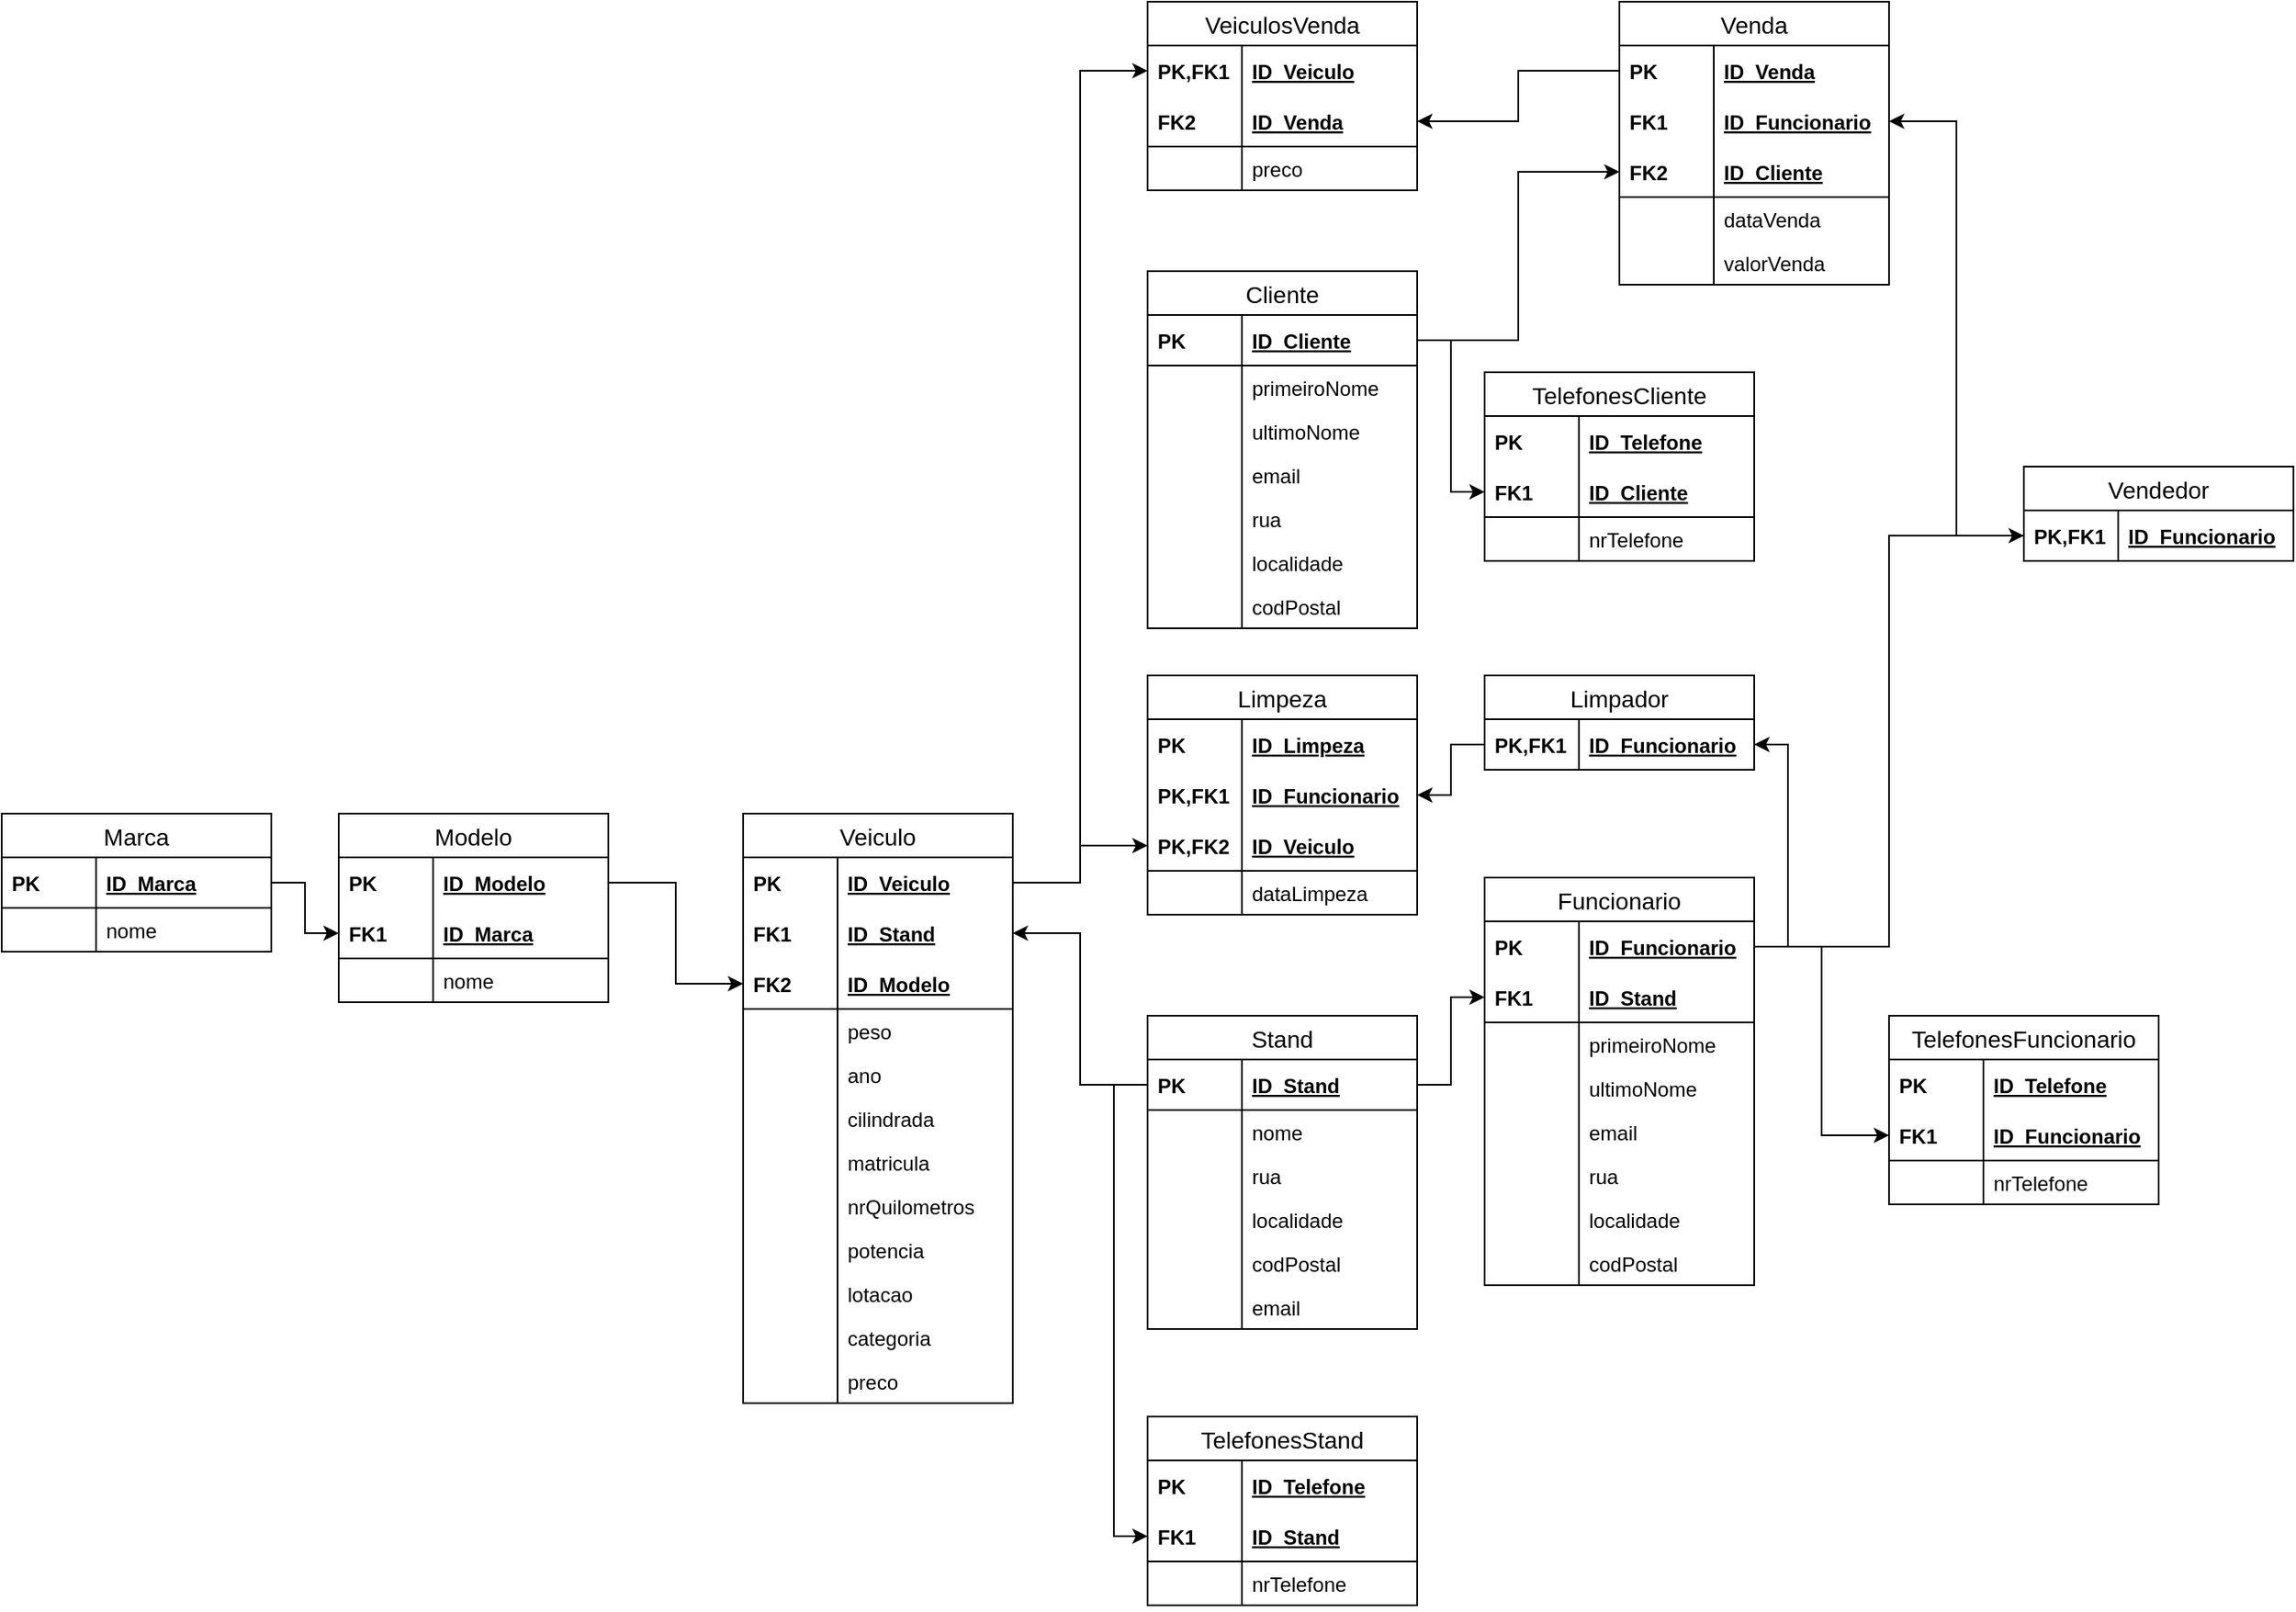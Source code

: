 <mxfile version="13.1.2" type="device"><diagram id="gVP3eq1ONRy9d_f7nn6E" name="Page-1"><mxGraphModel dx="1631" dy="1819" grid="1" gridSize="10" guides="1" tooltips="1" connect="1" arrows="1" fold="1" page="0" pageScale="1" pageWidth="827" pageHeight="1169" math="0" shadow="0"><root><mxCell id="0"/><mxCell id="1" parent="0"/><mxCell id="OhgxdKnj_ZwqEs7MABzW-40" style="edgeStyle=orthogonalEdgeStyle;rounded=0;orthogonalLoop=1;jettySize=auto;html=1;entryX=0;entryY=0.5;entryDx=0;entryDy=0;" edge="1" parent="1" source="OhgxdKnj_ZwqEs7MABzW-4" target="OhgxdKnj_ZwqEs7MABzW-35"><mxGeometry relative="1" as="geometry"/></mxCell><mxCell id="OhgxdKnj_ZwqEs7MABzW-55" style="edgeStyle=orthogonalEdgeStyle;rounded=0;orthogonalLoop=1;jettySize=auto;html=1;" edge="1" parent="1" source="OhgxdKnj_ZwqEs7MABzW-44" target="OhgxdKnj_ZwqEs7MABzW-51"><mxGeometry relative="1" as="geometry"/></mxCell><mxCell id="OhgxdKnj_ZwqEs7MABzW-115" style="edgeStyle=orthogonalEdgeStyle;rounded=0;orthogonalLoop=1;jettySize=auto;html=1;" edge="1" parent="1" source="OhgxdKnj_ZwqEs7MABzW-59" target="OhgxdKnj_ZwqEs7MABzW-112"><mxGeometry relative="1" as="geometry"/></mxCell><mxCell id="OhgxdKnj_ZwqEs7MABzW-116" style="edgeStyle=orthogonalEdgeStyle;rounded=0;orthogonalLoop=1;jettySize=auto;html=1;" edge="1" parent="1" source="OhgxdKnj_ZwqEs7MABzW-49" target="OhgxdKnj_ZwqEs7MABzW-84"><mxGeometry relative="1" as="geometry"/></mxCell><mxCell id="OhgxdKnj_ZwqEs7MABzW-139" style="edgeStyle=orthogonalEdgeStyle;rounded=0;orthogonalLoop=1;jettySize=auto;html=1;" edge="1" parent="1" source="OhgxdKnj_ZwqEs7MABzW-59" target="OhgxdKnj_ZwqEs7MABzW-120"><mxGeometry relative="1" as="geometry"/></mxCell><mxCell id="OhgxdKnj_ZwqEs7MABzW-149" style="edgeStyle=orthogonalEdgeStyle;rounded=0;orthogonalLoop=1;jettySize=auto;html=1;" edge="1" parent="1" source="OhgxdKnj_ZwqEs7MABzW-118" target="OhgxdKnj_ZwqEs7MABzW-143"><mxGeometry relative="1" as="geometry"/></mxCell><mxCell id="OhgxdKnj_ZwqEs7MABzW-157" style="edgeStyle=orthogonalEdgeStyle;rounded=0;orthogonalLoop=1;jettySize=auto;html=1;" edge="1" parent="1" source="OhgxdKnj_ZwqEs7MABzW-118" target="OhgxdKnj_ZwqEs7MABzW-151"><mxGeometry relative="1" as="geometry"/></mxCell><mxCell id="OhgxdKnj_ZwqEs7MABzW-168" style="rounded=0;orthogonalLoop=1;jettySize=auto;html=1;elbow=vertical;edgeStyle=orthogonalEdgeStyle;" edge="1" parent="1" source="OhgxdKnj_ZwqEs7MABzW-4" target="OhgxdKnj_ZwqEs7MABzW-161"><mxGeometry relative="1" as="geometry"/></mxCell><mxCell id="OhgxdKnj_ZwqEs7MABzW-81" value="Veiculo" style="swimlane;fontStyle=0;childLayout=stackLayout;horizontal=1;startSize=26;horizontalStack=0;resizeParent=1;resizeParentMax=0;resizeLast=0;collapsible=1;marginBottom=0;align=center;fontSize=14;" vertex="1" parent="1"><mxGeometry x="960" y="-198" width="160" height="350" as="geometry"/></mxCell><mxCell id="OhgxdKnj_ZwqEs7MABzW-82" value="ID_Veiculo" style="shape=partialRectangle;top=0;left=0;right=0;bottom=0;align=left;verticalAlign=middle;fillColor=none;spacingLeft=60;spacingRight=4;overflow=hidden;rotatable=0;points=[[0,0.5],[1,0.5]];portConstraint=eastwest;dropTarget=0;fontStyle=5;fontSize=12;" vertex="1" parent="OhgxdKnj_ZwqEs7MABzW-81"><mxGeometry y="26" width="160" height="30" as="geometry"/></mxCell><mxCell id="OhgxdKnj_ZwqEs7MABzW-83" value="PK" style="shape=partialRectangle;fontStyle=1;top=0;left=0;bottom=0;fillColor=none;align=left;verticalAlign=middle;spacingLeft=4;spacingRight=4;overflow=hidden;rotatable=0;points=[];portConstraint=eastwest;part=1;fontSize=12;" vertex="1" connectable="0" parent="OhgxdKnj_ZwqEs7MABzW-82"><mxGeometry width="56" height="30" as="geometry"/></mxCell><mxCell id="OhgxdKnj_ZwqEs7MABzW-112" value="ID_Stand" style="shape=partialRectangle;top=0;left=0;right=0;bottom=0;align=left;verticalAlign=middle;fillColor=none;spacingLeft=60;spacingRight=4;overflow=hidden;rotatable=0;points=[[0,0.5],[1,0.5]];portConstraint=eastwest;dropTarget=0;fontStyle=5;fontSize=12;" vertex="1" parent="OhgxdKnj_ZwqEs7MABzW-81"><mxGeometry y="56" width="160" height="30" as="geometry"/></mxCell><mxCell id="OhgxdKnj_ZwqEs7MABzW-113" value="FK1" style="shape=partialRectangle;fontStyle=1;top=0;left=0;bottom=0;fillColor=none;align=left;verticalAlign=middle;spacingLeft=4;spacingRight=4;overflow=hidden;rotatable=0;points=[];portConstraint=eastwest;part=1;fontSize=12;" vertex="1" connectable="0" parent="OhgxdKnj_ZwqEs7MABzW-112"><mxGeometry width="56" height="30" as="geometry"/></mxCell><mxCell id="OhgxdKnj_ZwqEs7MABzW-84" value="ID_Modelo" style="shape=partialRectangle;top=0;left=0;right=0;bottom=1;align=left;verticalAlign=middle;fillColor=none;spacingLeft=60;spacingRight=4;overflow=hidden;rotatable=0;points=[[0,0.5],[1,0.5]];portConstraint=eastwest;dropTarget=0;fontStyle=5;fontSize=12;" vertex="1" parent="OhgxdKnj_ZwqEs7MABzW-81"><mxGeometry y="86" width="160" height="30" as="geometry"/></mxCell><mxCell id="OhgxdKnj_ZwqEs7MABzW-85" value="FK2" style="shape=partialRectangle;fontStyle=1;top=0;left=0;bottom=0;fillColor=none;align=left;verticalAlign=middle;spacingLeft=4;spacingRight=4;overflow=hidden;rotatable=0;points=[];portConstraint=eastwest;part=1;fontSize=12;" vertex="1" connectable="0" parent="OhgxdKnj_ZwqEs7MABzW-84"><mxGeometry width="56" height="30" as="geometry"/></mxCell><mxCell id="OhgxdKnj_ZwqEs7MABzW-86" value="peso" style="shape=partialRectangle;top=0;left=0;right=0;bottom=0;align=left;verticalAlign=top;fillColor=none;spacingLeft=60;spacingRight=4;overflow=hidden;rotatable=0;points=[[0,0.5],[1,0.5]];portConstraint=eastwest;dropTarget=0;fontSize=12;" vertex="1" parent="OhgxdKnj_ZwqEs7MABzW-81"><mxGeometry y="116" width="160" height="26" as="geometry"/></mxCell><mxCell id="OhgxdKnj_ZwqEs7MABzW-87" value="" style="shape=partialRectangle;top=0;left=0;bottom=0;fillColor=none;align=left;verticalAlign=top;spacingLeft=4;spacingRight=4;overflow=hidden;rotatable=0;points=[];portConstraint=eastwest;part=1;fontSize=12;" vertex="1" connectable="0" parent="OhgxdKnj_ZwqEs7MABzW-86"><mxGeometry width="56" height="26" as="geometry"/></mxCell><mxCell id="OhgxdKnj_ZwqEs7MABzW-90" value="ano" style="shape=partialRectangle;top=0;left=0;right=0;bottom=0;align=left;verticalAlign=top;fillColor=none;spacingLeft=60;spacingRight=4;overflow=hidden;rotatable=0;points=[[0,0.5],[1,0.5]];portConstraint=eastwest;dropTarget=0;fontSize=12;" vertex="1" parent="OhgxdKnj_ZwqEs7MABzW-81"><mxGeometry y="142" width="160" height="26" as="geometry"/></mxCell><mxCell id="OhgxdKnj_ZwqEs7MABzW-91" value="" style="shape=partialRectangle;fontStyle=1;top=0;left=0;bottom=0;fillColor=none;align=left;verticalAlign=top;spacingLeft=4;spacingRight=4;overflow=hidden;rotatable=0;points=[];portConstraint=eastwest;part=1;fontSize=12;" vertex="1" connectable="0" parent="OhgxdKnj_ZwqEs7MABzW-90"><mxGeometry width="56" height="26" as="geometry"/></mxCell><mxCell id="OhgxdKnj_ZwqEs7MABzW-100" value="cilindrada" style="shape=partialRectangle;top=0;left=0;right=0;bottom=0;align=left;verticalAlign=top;fillColor=none;spacingLeft=60;spacingRight=4;overflow=hidden;rotatable=0;points=[[0,0.5],[1,0.5]];portConstraint=eastwest;dropTarget=0;fontSize=12;" vertex="1" parent="OhgxdKnj_ZwqEs7MABzW-81"><mxGeometry y="168" width="160" height="26" as="geometry"/></mxCell><mxCell id="OhgxdKnj_ZwqEs7MABzW-101" value="" style="shape=partialRectangle;top=0;left=0;bottom=0;fillColor=none;align=left;verticalAlign=top;spacingLeft=4;spacingRight=4;overflow=hidden;rotatable=0;points=[];portConstraint=eastwest;part=1;fontSize=12;" vertex="1" connectable="0" parent="OhgxdKnj_ZwqEs7MABzW-100"><mxGeometry width="56" height="26" as="geometry"/></mxCell><mxCell id="OhgxdKnj_ZwqEs7MABzW-104" value="matricula" style="shape=partialRectangle;top=0;left=0;right=0;bottom=0;align=left;verticalAlign=top;fillColor=none;spacingLeft=60;spacingRight=4;overflow=hidden;rotatable=0;points=[[0,0.5],[1,0.5]];portConstraint=eastwest;dropTarget=0;fontSize=12;" vertex="1" parent="OhgxdKnj_ZwqEs7MABzW-81"><mxGeometry y="194" width="160" height="26" as="geometry"/></mxCell><mxCell id="OhgxdKnj_ZwqEs7MABzW-105" value="" style="shape=partialRectangle;fontStyle=1;top=0;left=0;bottom=0;fillColor=none;align=left;verticalAlign=top;spacingLeft=4;spacingRight=4;overflow=hidden;rotatable=0;points=[];portConstraint=eastwest;part=1;fontSize=12;" vertex="1" connectable="0" parent="OhgxdKnj_ZwqEs7MABzW-104"><mxGeometry width="56" height="26" as="geometry"/></mxCell><mxCell id="OhgxdKnj_ZwqEs7MABzW-102" value="nrQuilometros" style="shape=partialRectangle;top=0;left=0;right=0;bottom=0;align=left;verticalAlign=top;fillColor=none;spacingLeft=60;spacingRight=4;overflow=hidden;rotatable=0;points=[[0,0.5],[1,0.5]];portConstraint=eastwest;dropTarget=0;fontSize=12;" vertex="1" parent="OhgxdKnj_ZwqEs7MABzW-81"><mxGeometry y="220" width="160" height="26" as="geometry"/></mxCell><mxCell id="OhgxdKnj_ZwqEs7MABzW-103" value="" style="shape=partialRectangle;fontStyle=1;top=0;left=0;bottom=0;fillColor=none;align=left;verticalAlign=top;spacingLeft=4;spacingRight=4;overflow=hidden;rotatable=0;points=[];portConstraint=eastwest;part=1;fontSize=12;" vertex="1" connectable="0" parent="OhgxdKnj_ZwqEs7MABzW-102"><mxGeometry width="56" height="26" as="geometry"/></mxCell><mxCell id="OhgxdKnj_ZwqEs7MABzW-94" value="potencia" style="shape=partialRectangle;top=0;left=0;right=0;bottom=0;align=left;verticalAlign=top;fillColor=none;spacingLeft=60;spacingRight=4;overflow=hidden;rotatable=0;points=[[0,0.5],[1,0.5]];portConstraint=eastwest;dropTarget=0;fontSize=12;" vertex="1" parent="OhgxdKnj_ZwqEs7MABzW-81"><mxGeometry y="246" width="160" height="26" as="geometry"/></mxCell><mxCell id="OhgxdKnj_ZwqEs7MABzW-95" value="" style="shape=partialRectangle;top=0;left=0;bottom=0;fillColor=none;align=left;verticalAlign=top;spacingLeft=4;spacingRight=4;overflow=hidden;rotatable=0;points=[];portConstraint=eastwest;part=1;fontSize=12;" vertex="1" connectable="0" parent="OhgxdKnj_ZwqEs7MABzW-94"><mxGeometry width="56" height="26" as="geometry"/></mxCell><mxCell id="OhgxdKnj_ZwqEs7MABzW-98" value="lotacao" style="shape=partialRectangle;top=0;left=0;right=0;bottom=0;align=left;verticalAlign=top;fillColor=none;spacingLeft=60;spacingRight=4;overflow=hidden;rotatable=0;points=[[0,0.5],[1,0.5]];portConstraint=eastwest;dropTarget=0;fontSize=12;" vertex="1" parent="OhgxdKnj_ZwqEs7MABzW-81"><mxGeometry y="272" width="160" height="26" as="geometry"/></mxCell><mxCell id="OhgxdKnj_ZwqEs7MABzW-99" value="" style="shape=partialRectangle;fontStyle=1;top=0;left=0;bottom=0;fillColor=none;align=left;verticalAlign=top;spacingLeft=4;spacingRight=4;overflow=hidden;rotatable=0;points=[];portConstraint=eastwest;part=1;fontSize=12;" vertex="1" connectable="0" parent="OhgxdKnj_ZwqEs7MABzW-98"><mxGeometry width="56" height="26" as="geometry"/></mxCell><mxCell id="OhgxdKnj_ZwqEs7MABzW-96" value="categoria" style="shape=partialRectangle;top=0;left=0;right=0;bottom=0;align=left;verticalAlign=top;fillColor=none;spacingLeft=60;spacingRight=4;overflow=hidden;rotatable=0;points=[[0,0.5],[1,0.5]];portConstraint=eastwest;dropTarget=0;fontSize=12;" vertex="1" parent="OhgxdKnj_ZwqEs7MABzW-81"><mxGeometry y="298" width="160" height="26" as="geometry"/></mxCell><mxCell id="OhgxdKnj_ZwqEs7MABzW-97" value="" style="shape=partialRectangle;fontStyle=1;top=0;left=0;bottom=0;fillColor=none;align=left;verticalAlign=top;spacingLeft=4;spacingRight=4;overflow=hidden;rotatable=0;points=[];portConstraint=eastwest;part=1;fontSize=12;" vertex="1" connectable="0" parent="OhgxdKnj_ZwqEs7MABzW-96"><mxGeometry width="56" height="26" as="geometry"/></mxCell><mxCell id="OhgxdKnj_ZwqEs7MABzW-92" value="preco" style="shape=partialRectangle;top=0;left=0;right=0;bottom=0;align=left;verticalAlign=top;fillColor=none;spacingLeft=60;spacingRight=4;overflow=hidden;rotatable=0;points=[[0,0.5],[1,0.5]];portConstraint=eastwest;dropTarget=0;fontSize=12;" vertex="1" parent="OhgxdKnj_ZwqEs7MABzW-81"><mxGeometry y="324" width="160" height="26" as="geometry"/></mxCell><mxCell id="OhgxdKnj_ZwqEs7MABzW-93" value="" style="shape=partialRectangle;fontStyle=1;top=0;left=0;bottom=0;fillColor=none;align=left;verticalAlign=top;spacingLeft=4;spacingRight=4;overflow=hidden;rotatable=0;points=[];portConstraint=eastwest;part=1;fontSize=12;" vertex="1" connectable="0" parent="OhgxdKnj_ZwqEs7MABzW-92"><mxGeometry width="56" height="26" as="geometry"/></mxCell><mxCell id="OhgxdKnj_ZwqEs7MABzW-181" style="edgeStyle=orthogonalEdgeStyle;rounded=0;orthogonalLoop=1;jettySize=auto;html=1;" edge="1" parent="1" source="OhgxdKnj_ZwqEs7MABzW-82" target="OhgxdKnj_ZwqEs7MABzW-172"><mxGeometry relative="1" as="geometry"/></mxCell><mxCell id="OhgxdKnj_ZwqEs7MABzW-182" style="edgeStyle=orthogonalEdgeStyle;rounded=0;orthogonalLoop=1;jettySize=auto;html=1;" edge="1" parent="1" source="OhgxdKnj_ZwqEs7MABzW-159" target="OhgxdKnj_ZwqEs7MABzW-174"><mxGeometry relative="1" as="geometry"/></mxCell><mxCell id="OhgxdKnj_ZwqEs7MABzW-204" style="edgeStyle=orthogonalEdgeStyle;rounded=0;orthogonalLoop=1;jettySize=auto;html=1;" edge="1" parent="1" source="OhgxdKnj_ZwqEs7MABzW-185" target="OhgxdKnj_ZwqEs7MABzW-199"><mxGeometry relative="1" as="geometry"/></mxCell><mxCell id="OhgxdKnj_ZwqEs7MABzW-48" value="Modelo" style="swimlane;fontStyle=0;childLayout=stackLayout;horizontal=1;startSize=26;horizontalStack=0;resizeParent=1;resizeParentMax=0;resizeLast=0;collapsible=1;marginBottom=0;align=center;fontSize=14;" vertex="1" parent="1"><mxGeometry x="720" y="-198" width="160" height="112" as="geometry"/></mxCell><mxCell id="OhgxdKnj_ZwqEs7MABzW-49" value="ID_Modelo" style="shape=partialRectangle;top=0;left=0;right=0;bottom=0;align=left;verticalAlign=middle;fillColor=none;spacingLeft=60;spacingRight=4;overflow=hidden;rotatable=0;points=[[0,0.5],[1,0.5]];portConstraint=eastwest;dropTarget=0;fontStyle=5;fontSize=12;" vertex="1" parent="OhgxdKnj_ZwqEs7MABzW-48"><mxGeometry y="26" width="160" height="30" as="geometry"/></mxCell><mxCell id="OhgxdKnj_ZwqEs7MABzW-50" value="PK" style="shape=partialRectangle;fontStyle=1;top=0;left=0;bottom=0;fillColor=none;align=left;verticalAlign=middle;spacingLeft=4;spacingRight=4;overflow=hidden;rotatable=0;points=[];portConstraint=eastwest;part=1;fontSize=12;" vertex="1" connectable="0" parent="OhgxdKnj_ZwqEs7MABzW-49"><mxGeometry width="56" height="30" as="geometry"/></mxCell><mxCell id="OhgxdKnj_ZwqEs7MABzW-51" value="ID_Marca" style="shape=partialRectangle;top=0;left=0;right=0;bottom=1;align=left;verticalAlign=middle;fillColor=none;spacingLeft=60;spacingRight=4;overflow=hidden;rotatable=0;points=[[0,0.5],[1,0.5]];portConstraint=eastwest;dropTarget=0;fontStyle=5;fontSize=12;" vertex="1" parent="OhgxdKnj_ZwqEs7MABzW-48"><mxGeometry y="56" width="160" height="30" as="geometry"/></mxCell><mxCell id="OhgxdKnj_ZwqEs7MABzW-52" value="FK1" style="shape=partialRectangle;fontStyle=1;top=0;left=0;bottom=0;fillColor=none;align=left;verticalAlign=middle;spacingLeft=4;spacingRight=4;overflow=hidden;rotatable=0;points=[];portConstraint=eastwest;part=1;fontSize=12;" vertex="1" connectable="0" parent="OhgxdKnj_ZwqEs7MABzW-51"><mxGeometry width="56" height="30" as="geometry"/></mxCell><mxCell id="OhgxdKnj_ZwqEs7MABzW-53" value="nome" style="shape=partialRectangle;top=0;left=0;right=0;bottom=0;align=left;verticalAlign=top;fillColor=none;spacingLeft=60;spacingRight=4;overflow=hidden;rotatable=0;points=[[0,0.5],[1,0.5]];portConstraint=eastwest;dropTarget=0;fontSize=12;" vertex="1" parent="OhgxdKnj_ZwqEs7MABzW-48"><mxGeometry y="86" width="160" height="26" as="geometry"/></mxCell><mxCell id="OhgxdKnj_ZwqEs7MABzW-54" value="" style="shape=partialRectangle;top=0;left=0;bottom=0;fillColor=none;align=left;verticalAlign=top;spacingLeft=4;spacingRight=4;overflow=hidden;rotatable=0;points=[];portConstraint=eastwest;part=1;fontSize=12;" vertex="1" connectable="0" parent="OhgxdKnj_ZwqEs7MABzW-53"><mxGeometry width="56" height="26" as="geometry"/></mxCell><mxCell id="OhgxdKnj_ZwqEs7MABzW-41" value="Marca" style="swimlane;fontStyle=0;childLayout=stackLayout;horizontal=1;startSize=26;horizontalStack=0;resizeParent=1;resizeParentMax=0;resizeLast=0;collapsible=1;marginBottom=0;align=center;fontSize=14;" vertex="1" parent="1"><mxGeometry x="520" y="-198" width="160" height="82" as="geometry"/></mxCell><mxCell id="OhgxdKnj_ZwqEs7MABzW-44" value="ID_Marca" style="shape=partialRectangle;top=0;left=0;right=0;bottom=1;align=left;verticalAlign=middle;fillColor=none;spacingLeft=60;spacingRight=4;overflow=hidden;rotatable=0;points=[[0,0.5],[1,0.5]];portConstraint=eastwest;dropTarget=0;fontStyle=5;fontSize=12;" vertex="1" parent="OhgxdKnj_ZwqEs7MABzW-41"><mxGeometry y="26" width="160" height="30" as="geometry"/></mxCell><mxCell id="OhgxdKnj_ZwqEs7MABzW-45" value="PK" style="shape=partialRectangle;fontStyle=1;top=0;left=0;bottom=0;fillColor=none;align=left;verticalAlign=middle;spacingLeft=4;spacingRight=4;overflow=hidden;rotatable=0;points=[];portConstraint=eastwest;part=1;fontSize=12;" vertex="1" connectable="0" parent="OhgxdKnj_ZwqEs7MABzW-44"><mxGeometry width="56" height="30" as="geometry"/></mxCell><mxCell id="OhgxdKnj_ZwqEs7MABzW-46" value="nome" style="shape=partialRectangle;top=0;left=0;right=0;bottom=0;align=left;verticalAlign=top;fillColor=none;spacingLeft=60;spacingRight=4;overflow=hidden;rotatable=0;points=[[0,0.5],[1,0.5]];portConstraint=eastwest;dropTarget=0;fontSize=12;" vertex="1" parent="OhgxdKnj_ZwqEs7MABzW-41"><mxGeometry y="56" width="160" height="26" as="geometry"/></mxCell><mxCell id="OhgxdKnj_ZwqEs7MABzW-47" value="" style="shape=partialRectangle;top=0;left=0;bottom=0;fillColor=none;align=left;verticalAlign=top;spacingLeft=4;spacingRight=4;overflow=hidden;rotatable=0;points=[];portConstraint=eastwest;part=1;fontSize=12;" vertex="1" connectable="0" parent="OhgxdKnj_ZwqEs7MABzW-46"><mxGeometry width="56" height="26" as="geometry"/></mxCell><mxCell id="OhgxdKnj_ZwqEs7MABzW-171" value="VeiculosVenda" style="swimlane;fontStyle=0;childLayout=stackLayout;horizontal=1;startSize=26;horizontalStack=0;resizeParent=1;resizeParentMax=0;resizeLast=0;collapsible=1;marginBottom=0;align=center;fontSize=14;" vertex="1" parent="1"><mxGeometry x="1200" y="-680" width="160" height="112" as="geometry"/></mxCell><mxCell id="OhgxdKnj_ZwqEs7MABzW-172" value="ID_Veiculo" style="shape=partialRectangle;top=0;left=0;right=0;bottom=0;align=left;verticalAlign=middle;fillColor=none;spacingLeft=60;spacingRight=4;overflow=hidden;rotatable=0;points=[[0,0.5],[1,0.5]];portConstraint=eastwest;dropTarget=0;fontStyle=5;fontSize=12;" vertex="1" parent="OhgxdKnj_ZwqEs7MABzW-171"><mxGeometry y="26" width="160" height="30" as="geometry"/></mxCell><mxCell id="OhgxdKnj_ZwqEs7MABzW-173" value="PK,FK1" style="shape=partialRectangle;fontStyle=1;top=0;left=0;bottom=0;fillColor=none;align=left;verticalAlign=middle;spacingLeft=4;spacingRight=4;overflow=hidden;rotatable=0;points=[];portConstraint=eastwest;part=1;fontSize=12;" vertex="1" connectable="0" parent="OhgxdKnj_ZwqEs7MABzW-172"><mxGeometry width="56" height="30" as="geometry"/></mxCell><mxCell id="OhgxdKnj_ZwqEs7MABzW-174" value="ID_Venda" style="shape=partialRectangle;top=0;left=0;right=0;bottom=1;align=left;verticalAlign=middle;fillColor=none;spacingLeft=60;spacingRight=4;overflow=hidden;rotatable=0;points=[[0,0.5],[1,0.5]];portConstraint=eastwest;dropTarget=0;fontStyle=5;fontSize=12;" vertex="1" parent="OhgxdKnj_ZwqEs7MABzW-171"><mxGeometry y="56" width="160" height="30" as="geometry"/></mxCell><mxCell id="OhgxdKnj_ZwqEs7MABzW-175" value="FK2" style="shape=partialRectangle;fontStyle=1;top=0;left=0;bottom=0;fillColor=none;align=left;verticalAlign=middle;spacingLeft=4;spacingRight=4;overflow=hidden;rotatable=0;points=[];portConstraint=eastwest;part=1;fontSize=12;" vertex="1" connectable="0" parent="OhgxdKnj_ZwqEs7MABzW-174"><mxGeometry width="56" height="30" as="geometry"/></mxCell><mxCell id="OhgxdKnj_ZwqEs7MABzW-176" value="preco" style="shape=partialRectangle;top=0;left=0;right=0;bottom=0;align=left;verticalAlign=top;fillColor=none;spacingLeft=60;spacingRight=4;overflow=hidden;rotatable=0;points=[[0,0.5],[1,0.5]];portConstraint=eastwest;dropTarget=0;fontSize=12;" vertex="1" parent="OhgxdKnj_ZwqEs7MABzW-171"><mxGeometry y="86" width="160" height="26" as="geometry"/></mxCell><mxCell id="OhgxdKnj_ZwqEs7MABzW-177" value="" style="shape=partialRectangle;top=0;left=0;bottom=0;fillColor=none;align=left;verticalAlign=top;spacingLeft=4;spacingRight=4;overflow=hidden;rotatable=0;points=[];portConstraint=eastwest;part=1;fontSize=12;" vertex="1" connectable="0" parent="OhgxdKnj_ZwqEs7MABzW-176"><mxGeometry width="56" height="26" as="geometry"/></mxCell><mxCell id="OhgxdKnj_ZwqEs7MABzW-1" value="Cliente" style="swimlane;fontStyle=0;childLayout=stackLayout;horizontal=1;startSize=26;horizontalStack=0;resizeParent=1;resizeParentMax=0;resizeLast=0;collapsible=1;marginBottom=0;align=center;fontSize=14;" vertex="1" parent="1"><mxGeometry x="1200" y="-520" width="160" height="212" as="geometry"/></mxCell><mxCell id="OhgxdKnj_ZwqEs7MABzW-4" value="ID_Cliente" style="shape=partialRectangle;top=0;left=0;right=0;bottom=1;align=left;verticalAlign=middle;fillColor=none;spacingLeft=60;spacingRight=4;overflow=hidden;rotatable=0;points=[[0,0.5],[1,0.5]];portConstraint=eastwest;dropTarget=0;fontStyle=5;fontSize=12;" vertex="1" parent="OhgxdKnj_ZwqEs7MABzW-1"><mxGeometry y="26" width="160" height="30" as="geometry"/></mxCell><mxCell id="OhgxdKnj_ZwqEs7MABzW-5" value="PK" style="shape=partialRectangle;fontStyle=1;top=0;left=0;bottom=0;fillColor=none;align=left;verticalAlign=middle;spacingLeft=4;spacingRight=4;overflow=hidden;rotatable=0;points=[];portConstraint=eastwest;part=1;fontSize=12;" vertex="1" connectable="0" parent="OhgxdKnj_ZwqEs7MABzW-4"><mxGeometry width="56" height="30" as="geometry"/></mxCell><mxCell id="OhgxdKnj_ZwqEs7MABzW-6" value="primeiroNome" style="shape=partialRectangle;top=0;left=0;right=0;bottom=0;align=left;verticalAlign=top;fillColor=none;spacingLeft=60;spacingRight=4;overflow=hidden;rotatable=0;points=[[0,0.5],[1,0.5]];portConstraint=eastwest;dropTarget=0;fontSize=12;" vertex="1" parent="OhgxdKnj_ZwqEs7MABzW-1"><mxGeometry y="56" width="160" height="26" as="geometry"/></mxCell><mxCell id="OhgxdKnj_ZwqEs7MABzW-7" value="" style="shape=partialRectangle;top=0;left=0;bottom=0;fillColor=none;align=left;verticalAlign=top;spacingLeft=4;spacingRight=4;overflow=hidden;rotatable=0;points=[];portConstraint=eastwest;part=1;fontSize=12;" vertex="1" connectable="0" parent="OhgxdKnj_ZwqEs7MABzW-6"><mxGeometry width="56" height="26" as="geometry"/></mxCell><mxCell id="OhgxdKnj_ZwqEs7MABzW-16" value="ultimoNome" style="shape=partialRectangle;top=0;left=0;right=0;bottom=0;align=left;verticalAlign=top;fillColor=none;spacingLeft=60;spacingRight=4;overflow=hidden;rotatable=0;points=[[0,0.5],[1,0.5]];portConstraint=eastwest;dropTarget=0;fontSize=12;" vertex="1" parent="OhgxdKnj_ZwqEs7MABzW-1"><mxGeometry y="82" width="160" height="26" as="geometry"/></mxCell><mxCell id="OhgxdKnj_ZwqEs7MABzW-17" value="" style="shape=partialRectangle;fontStyle=1;top=0;left=0;bottom=0;fillColor=none;align=left;verticalAlign=top;spacingLeft=4;spacingRight=4;overflow=hidden;rotatable=0;points=[];portConstraint=eastwest;part=1;fontSize=12;" vertex="1" connectable="0" parent="OhgxdKnj_ZwqEs7MABzW-16"><mxGeometry width="56" height="26" as="geometry"/></mxCell><mxCell id="OhgxdKnj_ZwqEs7MABzW-18" value="email" style="shape=partialRectangle;top=0;left=0;right=0;bottom=0;align=left;verticalAlign=top;fillColor=none;spacingLeft=60;spacingRight=4;overflow=hidden;rotatable=0;points=[[0,0.5],[1,0.5]];portConstraint=eastwest;dropTarget=0;fontSize=12;" vertex="1" parent="OhgxdKnj_ZwqEs7MABzW-1"><mxGeometry y="108" width="160" height="26" as="geometry"/></mxCell><mxCell id="OhgxdKnj_ZwqEs7MABzW-19" value="" style="shape=partialRectangle;fontStyle=1;top=0;left=0;bottom=0;fillColor=none;align=left;verticalAlign=top;spacingLeft=4;spacingRight=4;overflow=hidden;rotatable=0;points=[];portConstraint=eastwest;part=1;fontSize=12;" vertex="1" connectable="0" parent="OhgxdKnj_ZwqEs7MABzW-18"><mxGeometry width="56" height="26" as="geometry"/></mxCell><mxCell id="OhgxdKnj_ZwqEs7MABzW-26" value="rua" style="shape=partialRectangle;top=0;left=0;right=0;bottom=0;align=left;verticalAlign=top;fillColor=none;spacingLeft=60;spacingRight=4;overflow=hidden;rotatable=0;points=[[0,0.5],[1,0.5]];portConstraint=eastwest;dropTarget=0;fontSize=12;" vertex="1" parent="OhgxdKnj_ZwqEs7MABzW-1"><mxGeometry y="134" width="160" height="26" as="geometry"/></mxCell><mxCell id="OhgxdKnj_ZwqEs7MABzW-27" value="" style="shape=partialRectangle;fontStyle=1;top=0;left=0;bottom=0;fillColor=none;align=left;verticalAlign=top;spacingLeft=4;spacingRight=4;overflow=hidden;rotatable=0;points=[];portConstraint=eastwest;part=1;fontSize=12;" vertex="1" connectable="0" parent="OhgxdKnj_ZwqEs7MABzW-26"><mxGeometry width="56" height="26" as="geometry"/></mxCell><mxCell id="OhgxdKnj_ZwqEs7MABzW-28" value="localidade" style="shape=partialRectangle;top=0;left=0;right=0;bottom=0;align=left;verticalAlign=top;fillColor=none;spacingLeft=60;spacingRight=4;overflow=hidden;rotatable=0;points=[[0,0.5],[1,0.5]];portConstraint=eastwest;dropTarget=0;fontSize=12;" vertex="1" parent="OhgxdKnj_ZwqEs7MABzW-1"><mxGeometry y="160" width="160" height="26" as="geometry"/></mxCell><mxCell id="OhgxdKnj_ZwqEs7MABzW-29" value="" style="shape=partialRectangle;fontStyle=1;top=0;left=0;bottom=0;fillColor=none;align=left;verticalAlign=top;spacingLeft=4;spacingRight=4;overflow=hidden;rotatable=0;points=[];portConstraint=eastwest;part=1;fontSize=12;" vertex="1" connectable="0" parent="OhgxdKnj_ZwqEs7MABzW-28"><mxGeometry width="56" height="26" as="geometry"/></mxCell><mxCell id="OhgxdKnj_ZwqEs7MABzW-30" value="codPostal" style="shape=partialRectangle;top=0;left=0;right=0;bottom=0;align=left;verticalAlign=top;fillColor=none;spacingLeft=60;spacingRight=4;overflow=hidden;rotatable=0;points=[[0,0.5],[1,0.5]];portConstraint=eastwest;dropTarget=0;fontSize=12;" vertex="1" parent="OhgxdKnj_ZwqEs7MABzW-1"><mxGeometry y="186" width="160" height="26" as="geometry"/></mxCell><mxCell id="OhgxdKnj_ZwqEs7MABzW-31" value="" style="shape=partialRectangle;fontStyle=1;top=0;left=0;bottom=0;fillColor=none;align=left;verticalAlign=top;spacingLeft=4;spacingRight=4;overflow=hidden;rotatable=0;points=[];portConstraint=eastwest;part=1;fontSize=12;" vertex="1" connectable="0" parent="OhgxdKnj_ZwqEs7MABzW-30"><mxGeometry width="56" height="26" as="geometry"/></mxCell><mxCell id="OhgxdKnj_ZwqEs7MABzW-32" value="TelefonesCliente" style="swimlane;fontStyle=0;childLayout=stackLayout;horizontal=1;startSize=26;horizontalStack=0;resizeParent=1;resizeParentMax=0;resizeLast=0;collapsible=1;marginBottom=0;align=center;fontSize=14;" vertex="1" parent="1"><mxGeometry x="1400" y="-460" width="160" height="112" as="geometry"/></mxCell><mxCell id="OhgxdKnj_ZwqEs7MABzW-33" value="ID_Telefone" style="shape=partialRectangle;top=0;left=0;right=0;bottom=0;align=left;verticalAlign=middle;fillColor=none;spacingLeft=60;spacingRight=4;overflow=hidden;rotatable=0;points=[[0,0.5],[1,0.5]];portConstraint=eastwest;dropTarget=0;fontStyle=5;fontSize=12;" vertex="1" parent="OhgxdKnj_ZwqEs7MABzW-32"><mxGeometry y="26" width="160" height="30" as="geometry"/></mxCell><mxCell id="OhgxdKnj_ZwqEs7MABzW-34" value="PK" style="shape=partialRectangle;fontStyle=1;top=0;left=0;bottom=0;fillColor=none;align=left;verticalAlign=middle;spacingLeft=4;spacingRight=4;overflow=hidden;rotatable=0;points=[];portConstraint=eastwest;part=1;fontSize=12;" vertex="1" connectable="0" parent="OhgxdKnj_ZwqEs7MABzW-33"><mxGeometry width="56" height="30" as="geometry"/></mxCell><mxCell id="OhgxdKnj_ZwqEs7MABzW-35" value="ID_Cliente" style="shape=partialRectangle;top=0;left=0;right=0;bottom=1;align=left;verticalAlign=middle;fillColor=none;spacingLeft=60;spacingRight=4;overflow=hidden;rotatable=0;points=[[0,0.5],[1,0.5]];portConstraint=eastwest;dropTarget=0;fontStyle=5;fontSize=12;" vertex="1" parent="OhgxdKnj_ZwqEs7MABzW-32"><mxGeometry y="56" width="160" height="30" as="geometry"/></mxCell><mxCell id="OhgxdKnj_ZwqEs7MABzW-36" value="FK1" style="shape=partialRectangle;fontStyle=1;top=0;left=0;bottom=0;fillColor=none;align=left;verticalAlign=middle;spacingLeft=4;spacingRight=4;overflow=hidden;rotatable=0;points=[];portConstraint=eastwest;part=1;fontSize=12;" vertex="1" connectable="0" parent="OhgxdKnj_ZwqEs7MABzW-35"><mxGeometry width="56" height="30" as="geometry"/></mxCell><mxCell id="OhgxdKnj_ZwqEs7MABzW-37" value="nrTelefone" style="shape=partialRectangle;top=0;left=0;right=0;bottom=0;align=left;verticalAlign=top;fillColor=none;spacingLeft=60;spacingRight=4;overflow=hidden;rotatable=0;points=[[0,0.5],[1,0.5]];portConstraint=eastwest;dropTarget=0;fontSize=12;" vertex="1" parent="OhgxdKnj_ZwqEs7MABzW-32"><mxGeometry y="86" width="160" height="26" as="geometry"/></mxCell><mxCell id="OhgxdKnj_ZwqEs7MABzW-38" value="" style="shape=partialRectangle;top=0;left=0;bottom=0;fillColor=none;align=left;verticalAlign=top;spacingLeft=4;spacingRight=4;overflow=hidden;rotatable=0;points=[];portConstraint=eastwest;part=1;fontSize=12;" vertex="1" connectable="0" parent="OhgxdKnj_ZwqEs7MABzW-37"><mxGeometry width="56" height="26" as="geometry"/></mxCell><mxCell id="OhgxdKnj_ZwqEs7MABzW-216" style="edgeStyle=orthogonalEdgeStyle;rounded=0;orthogonalLoop=1;jettySize=auto;html=1;" edge="1" parent="1" source="OhgxdKnj_ZwqEs7MABzW-82" target="OhgxdKnj_ZwqEs7MABzW-195"><mxGeometry relative="1" as="geometry"/></mxCell><mxCell id="OhgxdKnj_ZwqEs7MABzW-56" value="Stand" style="swimlane;fontStyle=0;childLayout=stackLayout;horizontal=1;startSize=26;horizontalStack=0;resizeParent=1;resizeParentMax=0;resizeLast=0;collapsible=1;marginBottom=0;align=center;fontSize=14;" vertex="1" parent="1"><mxGeometry x="1200" y="-78" width="160" height="186" as="geometry"/></mxCell><mxCell id="OhgxdKnj_ZwqEs7MABzW-59" value="ID_Stand" style="shape=partialRectangle;top=0;left=0;right=0;bottom=1;align=left;verticalAlign=middle;fillColor=none;spacingLeft=60;spacingRight=4;overflow=hidden;rotatable=0;points=[[0,0.5],[1,0.5]];portConstraint=eastwest;dropTarget=0;fontStyle=5;fontSize=12;" vertex="1" parent="OhgxdKnj_ZwqEs7MABzW-56"><mxGeometry y="26" width="160" height="30" as="geometry"/></mxCell><mxCell id="OhgxdKnj_ZwqEs7MABzW-60" value="PK" style="shape=partialRectangle;fontStyle=1;top=0;left=0;bottom=0;fillColor=none;align=left;verticalAlign=middle;spacingLeft=4;spacingRight=4;overflow=hidden;rotatable=0;points=[];portConstraint=eastwest;part=1;fontSize=12;" vertex="1" connectable="0" parent="OhgxdKnj_ZwqEs7MABzW-59"><mxGeometry width="56" height="30" as="geometry"/></mxCell><mxCell id="OhgxdKnj_ZwqEs7MABzW-61" value="nome" style="shape=partialRectangle;top=0;left=0;right=0;bottom=0;align=left;verticalAlign=top;fillColor=none;spacingLeft=60;spacingRight=4;overflow=hidden;rotatable=0;points=[[0,0.5],[1,0.5]];portConstraint=eastwest;dropTarget=0;fontSize=12;" vertex="1" parent="OhgxdKnj_ZwqEs7MABzW-56"><mxGeometry y="56" width="160" height="26" as="geometry"/></mxCell><mxCell id="OhgxdKnj_ZwqEs7MABzW-62" value="" style="shape=partialRectangle;top=0;left=0;bottom=0;fillColor=none;align=left;verticalAlign=top;spacingLeft=4;spacingRight=4;overflow=hidden;rotatable=0;points=[];portConstraint=eastwest;part=1;fontSize=12;" vertex="1" connectable="0" parent="OhgxdKnj_ZwqEs7MABzW-61"><mxGeometry width="56" height="26" as="geometry"/></mxCell><mxCell id="OhgxdKnj_ZwqEs7MABzW-63" value="rua" style="shape=partialRectangle;top=0;left=0;right=0;bottom=0;align=left;verticalAlign=top;fillColor=none;spacingLeft=60;spacingRight=4;overflow=hidden;rotatable=0;points=[[0,0.5],[1,0.5]];portConstraint=eastwest;dropTarget=0;fontSize=12;" vertex="1" parent="OhgxdKnj_ZwqEs7MABzW-56"><mxGeometry y="82" width="160" height="26" as="geometry"/></mxCell><mxCell id="OhgxdKnj_ZwqEs7MABzW-64" value="" style="shape=partialRectangle;fontStyle=1;top=0;left=0;bottom=0;fillColor=none;align=left;verticalAlign=top;spacingLeft=4;spacingRight=4;overflow=hidden;rotatable=0;points=[];portConstraint=eastwest;part=1;fontSize=12;" vertex="1" connectable="0" parent="OhgxdKnj_ZwqEs7MABzW-63"><mxGeometry width="56" height="26" as="geometry"/></mxCell><mxCell id="OhgxdKnj_ZwqEs7MABzW-67" value="localidade" style="shape=partialRectangle;top=0;left=0;right=0;bottom=0;align=left;verticalAlign=top;fillColor=none;spacingLeft=60;spacingRight=4;overflow=hidden;rotatable=0;points=[[0,0.5],[1,0.5]];portConstraint=eastwest;dropTarget=0;fontSize=12;" vertex="1" parent="OhgxdKnj_ZwqEs7MABzW-56"><mxGeometry y="108" width="160" height="26" as="geometry"/></mxCell><mxCell id="OhgxdKnj_ZwqEs7MABzW-68" value="" style="shape=partialRectangle;fontStyle=1;top=0;left=0;bottom=0;fillColor=none;align=left;verticalAlign=top;spacingLeft=4;spacingRight=4;overflow=hidden;rotatable=0;points=[];portConstraint=eastwest;part=1;fontSize=12;" vertex="1" connectable="0" parent="OhgxdKnj_ZwqEs7MABzW-67"><mxGeometry width="56" height="26" as="geometry"/></mxCell><mxCell id="OhgxdKnj_ZwqEs7MABzW-65" value="codPostal" style="shape=partialRectangle;top=0;left=0;right=0;bottom=0;align=left;verticalAlign=top;fillColor=none;spacingLeft=60;spacingRight=4;overflow=hidden;rotatable=0;points=[[0,0.5],[1,0.5]];portConstraint=eastwest;dropTarget=0;fontSize=12;" vertex="1" parent="OhgxdKnj_ZwqEs7MABzW-56"><mxGeometry y="134" width="160" height="26" as="geometry"/></mxCell><mxCell id="OhgxdKnj_ZwqEs7MABzW-66" value="" style="shape=partialRectangle;fontStyle=1;top=0;left=0;bottom=0;fillColor=none;align=left;verticalAlign=top;spacingLeft=4;spacingRight=4;overflow=hidden;rotatable=0;points=[];portConstraint=eastwest;part=1;fontSize=12;" vertex="1" connectable="0" parent="OhgxdKnj_ZwqEs7MABzW-65"><mxGeometry width="56" height="26" as="geometry"/></mxCell><mxCell id="OhgxdKnj_ZwqEs7MABzW-71" value="email" style="shape=partialRectangle;top=0;left=0;right=0;bottom=0;align=left;verticalAlign=top;fillColor=none;spacingLeft=60;spacingRight=4;overflow=hidden;rotatable=0;points=[[0,0.5],[1,0.5]];portConstraint=eastwest;dropTarget=0;fontSize=12;" vertex="1" parent="OhgxdKnj_ZwqEs7MABzW-56"><mxGeometry y="160" width="160" height="26" as="geometry"/></mxCell><mxCell id="OhgxdKnj_ZwqEs7MABzW-72" value="" style="shape=partialRectangle;fontStyle=1;top=0;left=0;bottom=0;fillColor=none;align=left;verticalAlign=top;spacingLeft=4;spacingRight=4;overflow=hidden;rotatable=0;points=[];portConstraint=eastwest;part=1;fontSize=12;" vertex="1" connectable="0" parent="OhgxdKnj_ZwqEs7MABzW-71"><mxGeometry width="56" height="26" as="geometry"/></mxCell><mxCell id="OhgxdKnj_ZwqEs7MABzW-73" value="TelefonesStand" style="swimlane;fontStyle=0;childLayout=stackLayout;horizontal=1;startSize=26;horizontalStack=0;resizeParent=1;resizeParentMax=0;resizeLast=0;collapsible=1;marginBottom=0;align=center;fontSize=14;" vertex="1" parent="1"><mxGeometry x="1200" y="160" width="160" height="112" as="geometry"/></mxCell><mxCell id="OhgxdKnj_ZwqEs7MABzW-74" value="ID_Telefone" style="shape=partialRectangle;top=0;left=0;right=0;bottom=0;align=left;verticalAlign=middle;fillColor=none;spacingLeft=60;spacingRight=4;overflow=hidden;rotatable=0;points=[[0,0.5],[1,0.5]];portConstraint=eastwest;dropTarget=0;fontStyle=5;fontSize=12;" vertex="1" parent="OhgxdKnj_ZwqEs7MABzW-73"><mxGeometry y="26" width="160" height="30" as="geometry"/></mxCell><mxCell id="OhgxdKnj_ZwqEs7MABzW-75" value="PK" style="shape=partialRectangle;fontStyle=1;top=0;left=0;bottom=0;fillColor=none;align=left;verticalAlign=middle;spacingLeft=4;spacingRight=4;overflow=hidden;rotatable=0;points=[];portConstraint=eastwest;part=1;fontSize=12;" vertex="1" connectable="0" parent="OhgxdKnj_ZwqEs7MABzW-74"><mxGeometry width="56" height="30" as="geometry"/></mxCell><mxCell id="OhgxdKnj_ZwqEs7MABzW-76" value="ID_Stand" style="shape=partialRectangle;top=0;left=0;right=0;bottom=1;align=left;verticalAlign=middle;fillColor=none;spacingLeft=60;spacingRight=4;overflow=hidden;rotatable=0;points=[[0,0.5],[1,0.5]];portConstraint=eastwest;dropTarget=0;fontStyle=5;fontSize=12;" vertex="1" parent="OhgxdKnj_ZwqEs7MABzW-73"><mxGeometry y="56" width="160" height="30" as="geometry"/></mxCell><mxCell id="OhgxdKnj_ZwqEs7MABzW-77" value="FK1" style="shape=partialRectangle;fontStyle=1;top=0;left=0;bottom=0;fillColor=none;align=left;verticalAlign=middle;spacingLeft=4;spacingRight=4;overflow=hidden;rotatable=0;points=[];portConstraint=eastwest;part=1;fontSize=12;" vertex="1" connectable="0" parent="OhgxdKnj_ZwqEs7MABzW-76"><mxGeometry width="56" height="30" as="geometry"/></mxCell><mxCell id="OhgxdKnj_ZwqEs7MABzW-78" value="nrTelefone" style="shape=partialRectangle;top=0;left=0;right=0;bottom=0;align=left;verticalAlign=top;fillColor=none;spacingLeft=60;spacingRight=4;overflow=hidden;rotatable=0;points=[[0,0.5],[1,0.5]];portConstraint=eastwest;dropTarget=0;fontSize=12;" vertex="1" parent="OhgxdKnj_ZwqEs7MABzW-73"><mxGeometry y="86" width="160" height="26" as="geometry"/></mxCell><mxCell id="OhgxdKnj_ZwqEs7MABzW-79" value="" style="shape=partialRectangle;top=0;left=0;bottom=0;fillColor=none;align=left;verticalAlign=top;spacingLeft=4;spacingRight=4;overflow=hidden;rotatable=0;points=[];portConstraint=eastwest;part=1;fontSize=12;" vertex="1" connectable="0" parent="OhgxdKnj_ZwqEs7MABzW-78"><mxGeometry width="56" height="26" as="geometry"/></mxCell><mxCell id="OhgxdKnj_ZwqEs7MABzW-218" style="edgeStyle=orthogonalEdgeStyle;rounded=0;orthogonalLoop=1;jettySize=auto;html=1;entryX=0;entryY=0.5;entryDx=0;entryDy=0;" edge="1" parent="1" source="OhgxdKnj_ZwqEs7MABzW-59" target="OhgxdKnj_ZwqEs7MABzW-76"><mxGeometry relative="1" as="geometry"/></mxCell><mxCell id="OhgxdKnj_ZwqEs7MABzW-192" value="Limpeza" style="swimlane;fontStyle=0;childLayout=stackLayout;horizontal=1;startSize=26;horizontalStack=0;resizeParent=1;resizeParentMax=0;resizeLast=0;collapsible=1;marginBottom=0;align=center;fontSize=14;" vertex="1" parent="1"><mxGeometry x="1200" y="-280" width="160" height="142" as="geometry"/></mxCell><mxCell id="OhgxdKnj_ZwqEs7MABzW-193" value="ID_Limpeza" style="shape=partialRectangle;top=0;left=0;right=0;bottom=0;align=left;verticalAlign=middle;fillColor=none;spacingLeft=60;spacingRight=4;overflow=hidden;rotatable=0;points=[[0,0.5],[1,0.5]];portConstraint=eastwest;dropTarget=0;fontStyle=5;fontSize=12;" vertex="1" parent="OhgxdKnj_ZwqEs7MABzW-192"><mxGeometry y="26" width="160" height="30" as="geometry"/></mxCell><mxCell id="OhgxdKnj_ZwqEs7MABzW-194" value="PK" style="shape=partialRectangle;fontStyle=1;top=0;left=0;bottom=0;fillColor=none;align=left;verticalAlign=middle;spacingLeft=4;spacingRight=4;overflow=hidden;rotatable=0;points=[];portConstraint=eastwest;part=1;fontSize=12;" vertex="1" connectable="0" parent="OhgxdKnj_ZwqEs7MABzW-193"><mxGeometry width="56" height="30" as="geometry"/></mxCell><mxCell id="OhgxdKnj_ZwqEs7MABzW-199" value="ID_Funcionario" style="shape=partialRectangle;top=0;left=0;right=0;bottom=0;align=left;verticalAlign=middle;fillColor=none;spacingLeft=60;spacingRight=4;overflow=hidden;rotatable=0;points=[[0,0.5],[1,0.5]];portConstraint=eastwest;dropTarget=0;fontStyle=5;fontSize=12;" vertex="1" parent="OhgxdKnj_ZwqEs7MABzW-192"><mxGeometry y="56" width="160" height="30" as="geometry"/></mxCell><mxCell id="OhgxdKnj_ZwqEs7MABzW-200" value="PK,FK1" style="shape=partialRectangle;fontStyle=1;top=0;left=0;bottom=0;fillColor=none;align=left;verticalAlign=middle;spacingLeft=4;spacingRight=4;overflow=hidden;rotatable=0;points=[];portConstraint=eastwest;part=1;fontSize=12;" vertex="1" connectable="0" parent="OhgxdKnj_ZwqEs7MABzW-199"><mxGeometry width="56" height="30" as="geometry"/></mxCell><mxCell id="OhgxdKnj_ZwqEs7MABzW-195" value="ID_Veiculo" style="shape=partialRectangle;top=0;left=0;right=0;bottom=1;align=left;verticalAlign=middle;fillColor=none;spacingLeft=60;spacingRight=4;overflow=hidden;rotatable=0;points=[[0,0.5],[1,0.5]];portConstraint=eastwest;dropTarget=0;fontStyle=5;fontSize=12;" vertex="1" parent="OhgxdKnj_ZwqEs7MABzW-192"><mxGeometry y="86" width="160" height="30" as="geometry"/></mxCell><mxCell id="OhgxdKnj_ZwqEs7MABzW-196" value="PK,FK2" style="shape=partialRectangle;fontStyle=1;top=0;left=0;bottom=0;fillColor=none;align=left;verticalAlign=middle;spacingLeft=4;spacingRight=4;overflow=hidden;rotatable=0;points=[];portConstraint=eastwest;part=1;fontSize=12;" vertex="1" connectable="0" parent="OhgxdKnj_ZwqEs7MABzW-195"><mxGeometry width="56" height="30" as="geometry"/></mxCell><mxCell id="OhgxdKnj_ZwqEs7MABzW-197" value="dataLimpeza" style="shape=partialRectangle;top=0;left=0;right=0;bottom=0;align=left;verticalAlign=top;fillColor=none;spacingLeft=60;spacingRight=4;overflow=hidden;rotatable=0;points=[[0,0.5],[1,0.5]];portConstraint=eastwest;dropTarget=0;fontSize=12;" vertex="1" parent="OhgxdKnj_ZwqEs7MABzW-192"><mxGeometry y="116" width="160" height="26" as="geometry"/></mxCell><mxCell id="OhgxdKnj_ZwqEs7MABzW-198" value="" style="shape=partialRectangle;top=0;left=0;bottom=0;fillColor=none;align=left;verticalAlign=top;spacingLeft=4;spacingRight=4;overflow=hidden;rotatable=0;points=[];portConstraint=eastwest;part=1;fontSize=12;" vertex="1" connectable="0" parent="OhgxdKnj_ZwqEs7MABzW-197"><mxGeometry width="56" height="26" as="geometry"/></mxCell><mxCell id="OhgxdKnj_ZwqEs7MABzW-223" style="edgeStyle=orthogonalEdgeStyle;rounded=0;orthogonalLoop=1;jettySize=auto;html=1;exitX=1;exitY=0.5;exitDx=0;exitDy=0;entryX=1;entryY=0.5;entryDx=0;entryDy=0;" edge="1" parent="1" source="OhgxdKnj_ZwqEs7MABzW-118" target="OhgxdKnj_ZwqEs7MABzW-185"><mxGeometry relative="1" as="geometry"/></mxCell><mxCell id="OhgxdKnj_ZwqEs7MABzW-225" style="edgeStyle=orthogonalEdgeStyle;rounded=0;orthogonalLoop=1;jettySize=auto;html=1;" edge="1" parent="1" source="OhgxdKnj_ZwqEs7MABzW-151" target="OhgxdKnj_ZwqEs7MABzW-165"><mxGeometry relative="1" as="geometry"/></mxCell><mxCell id="OhgxdKnj_ZwqEs7MABzW-158" value="Venda" style="swimlane;fontStyle=0;childLayout=stackLayout;horizontal=1;startSize=26;horizontalStack=0;resizeParent=1;resizeParentMax=0;resizeLast=0;collapsible=1;marginBottom=0;align=center;fontSize=14;" vertex="1" parent="1"><mxGeometry x="1480" y="-680" width="160" height="168" as="geometry"/></mxCell><mxCell id="OhgxdKnj_ZwqEs7MABzW-159" value="ID_Venda" style="shape=partialRectangle;top=0;left=0;right=0;bottom=0;align=left;verticalAlign=middle;fillColor=none;spacingLeft=60;spacingRight=4;overflow=hidden;rotatable=0;points=[[0,0.5],[1,0.5]];portConstraint=eastwest;dropTarget=0;fontStyle=5;fontSize=12;" vertex="1" parent="OhgxdKnj_ZwqEs7MABzW-158"><mxGeometry y="26" width="160" height="30" as="geometry"/></mxCell><mxCell id="OhgxdKnj_ZwqEs7MABzW-160" value="PK" style="shape=partialRectangle;fontStyle=1;top=0;left=0;bottom=0;fillColor=none;align=left;verticalAlign=middle;spacingLeft=4;spacingRight=4;overflow=hidden;rotatable=0;points=[];portConstraint=eastwest;part=1;fontSize=12;" vertex="1" connectable="0" parent="OhgxdKnj_ZwqEs7MABzW-159"><mxGeometry width="56" height="30" as="geometry"/></mxCell><mxCell id="OhgxdKnj_ZwqEs7MABzW-165" value="ID_Funcionario" style="shape=partialRectangle;top=0;left=0;right=0;bottom=0;align=left;verticalAlign=middle;fillColor=none;spacingLeft=60;spacingRight=4;overflow=hidden;rotatable=0;points=[[0,0.5],[1,0.5]];portConstraint=eastwest;dropTarget=0;fontStyle=5;fontSize=12;" vertex="1" parent="OhgxdKnj_ZwqEs7MABzW-158"><mxGeometry y="56" width="160" height="30" as="geometry"/></mxCell><mxCell id="OhgxdKnj_ZwqEs7MABzW-166" value="FK1" style="shape=partialRectangle;fontStyle=1;top=0;left=0;bottom=0;fillColor=none;align=left;verticalAlign=middle;spacingLeft=4;spacingRight=4;overflow=hidden;rotatable=0;points=[];portConstraint=eastwest;part=1;fontSize=12;" vertex="1" connectable="0" parent="OhgxdKnj_ZwqEs7MABzW-165"><mxGeometry width="56" height="30" as="geometry"/></mxCell><mxCell id="OhgxdKnj_ZwqEs7MABzW-161" value="ID_Cliente" style="shape=partialRectangle;top=0;left=0;right=0;bottom=1;align=left;verticalAlign=middle;fillColor=none;spacingLeft=60;spacingRight=4;overflow=hidden;rotatable=0;points=[[0,0.5],[1,0.5]];portConstraint=eastwest;dropTarget=0;fontStyle=5;fontSize=12;" vertex="1" parent="OhgxdKnj_ZwqEs7MABzW-158"><mxGeometry y="86" width="160" height="30" as="geometry"/></mxCell><mxCell id="OhgxdKnj_ZwqEs7MABzW-162" value="FK2" style="shape=partialRectangle;fontStyle=1;top=0;left=0;bottom=0;fillColor=none;align=left;verticalAlign=middle;spacingLeft=4;spacingRight=4;overflow=hidden;rotatable=0;points=[];portConstraint=eastwest;part=1;fontSize=12;" vertex="1" connectable="0" parent="OhgxdKnj_ZwqEs7MABzW-161"><mxGeometry width="56" height="30" as="geometry"/></mxCell><mxCell id="OhgxdKnj_ZwqEs7MABzW-169" value="dataVenda" style="shape=partialRectangle;top=0;left=0;right=0;bottom=0;align=left;verticalAlign=top;fillColor=none;spacingLeft=60;spacingRight=4;overflow=hidden;rotatable=0;points=[[0,0.5],[1,0.5]];portConstraint=eastwest;dropTarget=0;fontSize=12;" vertex="1" parent="OhgxdKnj_ZwqEs7MABzW-158"><mxGeometry y="116" width="160" height="26" as="geometry"/></mxCell><mxCell id="OhgxdKnj_ZwqEs7MABzW-170" value="" style="shape=partialRectangle;fontStyle=1;top=0;left=0;bottom=0;fillColor=none;align=left;verticalAlign=top;spacingLeft=4;spacingRight=4;overflow=hidden;rotatable=0;points=[];portConstraint=eastwest;part=1;fontSize=12;" vertex="1" connectable="0" parent="OhgxdKnj_ZwqEs7MABzW-169"><mxGeometry width="56" height="26" as="geometry"/></mxCell><mxCell id="OhgxdKnj_ZwqEs7MABzW-163" value="valorVenda" style="shape=partialRectangle;top=0;left=0;right=0;bottom=0;align=left;verticalAlign=top;fillColor=none;spacingLeft=60;spacingRight=4;overflow=hidden;rotatable=0;points=[[0,0.5],[1,0.5]];portConstraint=eastwest;dropTarget=0;fontSize=12;" vertex="1" parent="OhgxdKnj_ZwqEs7MABzW-158"><mxGeometry y="142" width="160" height="26" as="geometry"/></mxCell><mxCell id="OhgxdKnj_ZwqEs7MABzW-164" value="" style="shape=partialRectangle;top=0;left=0;bottom=0;fillColor=none;align=left;verticalAlign=top;spacingLeft=4;spacingRight=4;overflow=hidden;rotatable=0;points=[];portConstraint=eastwest;part=1;fontSize=12;" vertex="1" connectable="0" parent="OhgxdKnj_ZwqEs7MABzW-163"><mxGeometry width="56" height="26" as="geometry"/></mxCell><mxCell id="OhgxdKnj_ZwqEs7MABzW-150" value="Vendedor" style="swimlane;fontStyle=0;childLayout=stackLayout;horizontal=1;startSize=26;horizontalStack=0;resizeParent=1;resizeParentMax=0;resizeLast=0;collapsible=1;marginBottom=0;align=center;fontSize=14;" vertex="1" parent="1"><mxGeometry x="1720" y="-404" width="160" height="56" as="geometry"/></mxCell><mxCell id="OhgxdKnj_ZwqEs7MABzW-151" value="ID_Funcionario" style="shape=partialRectangle;top=0;left=0;right=0;bottom=0;align=left;verticalAlign=middle;fillColor=none;spacingLeft=60;spacingRight=4;overflow=hidden;rotatable=0;points=[[0,0.5],[1,0.5]];portConstraint=eastwest;dropTarget=0;fontStyle=5;fontSize=12;" vertex="1" parent="OhgxdKnj_ZwqEs7MABzW-150"><mxGeometry y="26" width="160" height="30" as="geometry"/></mxCell><mxCell id="OhgxdKnj_ZwqEs7MABzW-152" value="PK,FK1" style="shape=partialRectangle;fontStyle=1;top=0;left=0;bottom=0;fillColor=none;align=left;verticalAlign=middle;spacingLeft=4;spacingRight=4;overflow=hidden;rotatable=0;points=[];portConstraint=eastwest;part=1;fontSize=12;" vertex="1" connectable="0" parent="OhgxdKnj_ZwqEs7MABzW-151"><mxGeometry width="56" height="30" as="geometry"/></mxCell><mxCell id="OhgxdKnj_ZwqEs7MABzW-184" value="Limpador" style="swimlane;fontStyle=0;childLayout=stackLayout;horizontal=1;startSize=26;horizontalStack=0;resizeParent=1;resizeParentMax=0;resizeLast=0;collapsible=1;marginBottom=0;align=center;fontSize=14;" vertex="1" parent="1"><mxGeometry x="1400" y="-280" width="160" height="56" as="geometry"/></mxCell><mxCell id="OhgxdKnj_ZwqEs7MABzW-185" value="ID_Funcionario" style="shape=partialRectangle;top=0;left=0;right=0;bottom=0;align=left;verticalAlign=middle;fillColor=none;spacingLeft=60;spacingRight=4;overflow=hidden;rotatable=0;points=[[0,0.5],[1,0.5]];portConstraint=eastwest;dropTarget=0;fontStyle=5;fontSize=12;" vertex="1" parent="OhgxdKnj_ZwqEs7MABzW-184"><mxGeometry y="26" width="160" height="30" as="geometry"/></mxCell><mxCell id="OhgxdKnj_ZwqEs7MABzW-186" value="PK,FK1" style="shape=partialRectangle;fontStyle=1;top=0;left=0;bottom=0;fillColor=none;align=left;verticalAlign=middle;spacingLeft=4;spacingRight=4;overflow=hidden;rotatable=0;points=[];portConstraint=eastwest;part=1;fontSize=12;" vertex="1" connectable="0" parent="OhgxdKnj_ZwqEs7MABzW-185"><mxGeometry width="56" height="30" as="geometry"/></mxCell><mxCell id="OhgxdKnj_ZwqEs7MABzW-117" value="Funcionario" style="swimlane;fontStyle=0;childLayout=stackLayout;horizontal=1;startSize=26;horizontalStack=0;resizeParent=1;resizeParentMax=0;resizeLast=0;collapsible=1;marginBottom=0;align=center;fontSize=14;" vertex="1" parent="1"><mxGeometry x="1400" y="-160" width="160" height="242" as="geometry"/></mxCell><mxCell id="OhgxdKnj_ZwqEs7MABzW-118" value="ID_Funcionario" style="shape=partialRectangle;top=0;left=0;right=0;bottom=0;align=left;verticalAlign=middle;fillColor=none;spacingLeft=60;spacingRight=4;overflow=hidden;rotatable=0;points=[[0,0.5],[1,0.5]];portConstraint=eastwest;dropTarget=0;fontStyle=5;fontSize=12;" vertex="1" parent="OhgxdKnj_ZwqEs7MABzW-117"><mxGeometry y="26" width="160" height="30" as="geometry"/></mxCell><mxCell id="OhgxdKnj_ZwqEs7MABzW-119" value="PK" style="shape=partialRectangle;fontStyle=1;top=0;left=0;bottom=0;fillColor=none;align=left;verticalAlign=middle;spacingLeft=4;spacingRight=4;overflow=hidden;rotatable=0;points=[];portConstraint=eastwest;part=1;fontSize=12;" vertex="1" connectable="0" parent="OhgxdKnj_ZwqEs7MABzW-118"><mxGeometry width="56" height="30" as="geometry"/></mxCell><mxCell id="OhgxdKnj_ZwqEs7MABzW-120" value="ID_Stand" style="shape=partialRectangle;top=0;left=0;right=0;bottom=1;align=left;verticalAlign=middle;fillColor=none;spacingLeft=60;spacingRight=4;overflow=hidden;rotatable=0;points=[[0,0.5],[1,0.5]];portConstraint=eastwest;dropTarget=0;fontStyle=5;fontSize=12;" vertex="1" parent="OhgxdKnj_ZwqEs7MABzW-117"><mxGeometry y="56" width="160" height="30" as="geometry"/></mxCell><mxCell id="OhgxdKnj_ZwqEs7MABzW-121" value="FK1" style="shape=partialRectangle;fontStyle=1;top=0;left=0;bottom=0;fillColor=none;align=left;verticalAlign=middle;spacingLeft=4;spacingRight=4;overflow=hidden;rotatable=0;points=[];portConstraint=eastwest;part=1;fontSize=12;" vertex="1" connectable="0" parent="OhgxdKnj_ZwqEs7MABzW-120"><mxGeometry width="56" height="30" as="geometry"/></mxCell><mxCell id="OhgxdKnj_ZwqEs7MABzW-122" value="primeiroNome" style="shape=partialRectangle;top=0;left=0;right=0;bottom=0;align=left;verticalAlign=top;fillColor=none;spacingLeft=60;spacingRight=4;overflow=hidden;rotatable=0;points=[[0,0.5],[1,0.5]];portConstraint=eastwest;dropTarget=0;fontSize=12;" vertex="1" parent="OhgxdKnj_ZwqEs7MABzW-117"><mxGeometry y="86" width="160" height="26" as="geometry"/></mxCell><mxCell id="OhgxdKnj_ZwqEs7MABzW-123" value="" style="shape=partialRectangle;top=0;left=0;bottom=0;fillColor=none;align=left;verticalAlign=top;spacingLeft=4;spacingRight=4;overflow=hidden;rotatable=0;points=[];portConstraint=eastwest;part=1;fontSize=12;" vertex="1" connectable="0" parent="OhgxdKnj_ZwqEs7MABzW-122"><mxGeometry width="56" height="26" as="geometry"/></mxCell><mxCell id="OhgxdKnj_ZwqEs7MABzW-127" value="ultimoNome" style="shape=partialRectangle;top=0;left=0;right=0;bottom=0;align=left;verticalAlign=top;fillColor=none;spacingLeft=60;spacingRight=4;overflow=hidden;rotatable=0;points=[[0,0.5],[1,0.5]];portConstraint=eastwest;dropTarget=0;fontSize=12;" vertex="1" parent="OhgxdKnj_ZwqEs7MABzW-117"><mxGeometry y="112" width="160" height="26" as="geometry"/></mxCell><mxCell id="OhgxdKnj_ZwqEs7MABzW-128" value="" style="shape=partialRectangle;top=0;left=0;bottom=0;fillColor=none;align=left;verticalAlign=top;spacingLeft=4;spacingRight=4;overflow=hidden;rotatable=0;points=[];portConstraint=eastwest;part=1;fontSize=12;" vertex="1" connectable="0" parent="OhgxdKnj_ZwqEs7MABzW-127"><mxGeometry width="56" height="26" as="geometry"/></mxCell><mxCell id="OhgxdKnj_ZwqEs7MABzW-135" value="email" style="shape=partialRectangle;top=0;left=0;right=0;bottom=0;align=left;verticalAlign=top;fillColor=none;spacingLeft=60;spacingRight=4;overflow=hidden;rotatable=0;points=[[0,0.5],[1,0.5]];portConstraint=eastwest;dropTarget=0;fontSize=12;" vertex="1" parent="OhgxdKnj_ZwqEs7MABzW-117"><mxGeometry y="138" width="160" height="26" as="geometry"/></mxCell><mxCell id="OhgxdKnj_ZwqEs7MABzW-136" value="" style="shape=partialRectangle;top=0;left=0;bottom=0;fillColor=none;align=left;verticalAlign=top;spacingLeft=4;spacingRight=4;overflow=hidden;rotatable=0;points=[];portConstraint=eastwest;part=1;fontSize=12;" vertex="1" connectable="0" parent="OhgxdKnj_ZwqEs7MABzW-135"><mxGeometry width="56" height="26" as="geometry"/></mxCell><mxCell id="OhgxdKnj_ZwqEs7MABzW-137" value="rua" style="shape=partialRectangle;top=0;left=0;right=0;bottom=0;align=left;verticalAlign=top;fillColor=none;spacingLeft=60;spacingRight=4;overflow=hidden;rotatable=0;points=[[0,0.5],[1,0.5]];portConstraint=eastwest;dropTarget=0;fontSize=12;" vertex="1" parent="OhgxdKnj_ZwqEs7MABzW-117"><mxGeometry y="164" width="160" height="26" as="geometry"/></mxCell><mxCell id="OhgxdKnj_ZwqEs7MABzW-138" value="" style="shape=partialRectangle;fontStyle=1;top=0;left=0;bottom=0;fillColor=none;align=left;verticalAlign=top;spacingLeft=4;spacingRight=4;overflow=hidden;rotatable=0;points=[];portConstraint=eastwest;part=1;fontSize=12;" vertex="1" connectable="0" parent="OhgxdKnj_ZwqEs7MABzW-137"><mxGeometry width="56" height="26" as="geometry"/></mxCell><mxCell id="OhgxdKnj_ZwqEs7MABzW-131" value="localidade" style="shape=partialRectangle;top=0;left=0;right=0;bottom=0;align=left;verticalAlign=top;fillColor=none;spacingLeft=60;spacingRight=4;overflow=hidden;rotatable=0;points=[[0,0.5],[1,0.5]];portConstraint=eastwest;dropTarget=0;fontSize=12;" vertex="1" parent="OhgxdKnj_ZwqEs7MABzW-117"><mxGeometry y="190" width="160" height="26" as="geometry"/></mxCell><mxCell id="OhgxdKnj_ZwqEs7MABzW-132" value="" style="shape=partialRectangle;top=0;left=0;bottom=0;fillColor=none;align=left;verticalAlign=top;spacingLeft=4;spacingRight=4;overflow=hidden;rotatable=0;points=[];portConstraint=eastwest;part=1;fontSize=12;" vertex="1" connectable="0" parent="OhgxdKnj_ZwqEs7MABzW-131"><mxGeometry width="56" height="26" as="geometry"/></mxCell><mxCell id="OhgxdKnj_ZwqEs7MABzW-133" value="codPostal" style="shape=partialRectangle;top=0;left=0;right=0;bottom=0;align=left;verticalAlign=top;fillColor=none;spacingLeft=60;spacingRight=4;overflow=hidden;rotatable=0;points=[[0,0.5],[1,0.5]];portConstraint=eastwest;dropTarget=0;fontSize=12;" vertex="1" parent="OhgxdKnj_ZwqEs7MABzW-117"><mxGeometry y="216" width="160" height="26" as="geometry"/></mxCell><mxCell id="OhgxdKnj_ZwqEs7MABzW-134" value="" style="shape=partialRectangle;fontStyle=1;top=0;left=0;bottom=0;fillColor=none;align=left;verticalAlign=top;spacingLeft=4;spacingRight=4;overflow=hidden;rotatable=0;points=[];portConstraint=eastwest;part=1;fontSize=12;" vertex="1" connectable="0" parent="OhgxdKnj_ZwqEs7MABzW-133"><mxGeometry width="56" height="26" as="geometry"/></mxCell><mxCell id="OhgxdKnj_ZwqEs7MABzW-140" value="TelefonesFuncionario" style="swimlane;fontStyle=0;childLayout=stackLayout;horizontal=1;startSize=26;horizontalStack=0;resizeParent=1;resizeParentMax=0;resizeLast=0;collapsible=1;marginBottom=0;align=center;fontSize=14;" vertex="1" parent="1"><mxGeometry x="1640" y="-78" width="160" height="112" as="geometry"/></mxCell><mxCell id="OhgxdKnj_ZwqEs7MABzW-141" value="ID_Telefone" style="shape=partialRectangle;top=0;left=0;right=0;bottom=0;align=left;verticalAlign=middle;fillColor=none;spacingLeft=60;spacingRight=4;overflow=hidden;rotatable=0;points=[[0,0.5],[1,0.5]];portConstraint=eastwest;dropTarget=0;fontStyle=5;fontSize=12;" vertex="1" parent="OhgxdKnj_ZwqEs7MABzW-140"><mxGeometry y="26" width="160" height="30" as="geometry"/></mxCell><mxCell id="OhgxdKnj_ZwqEs7MABzW-142" value="PK" style="shape=partialRectangle;fontStyle=1;top=0;left=0;bottom=0;fillColor=none;align=left;verticalAlign=middle;spacingLeft=4;spacingRight=4;overflow=hidden;rotatable=0;points=[];portConstraint=eastwest;part=1;fontSize=12;" vertex="1" connectable="0" parent="OhgxdKnj_ZwqEs7MABzW-141"><mxGeometry width="56" height="30" as="geometry"/></mxCell><mxCell id="OhgxdKnj_ZwqEs7MABzW-143" value="ID_Funcionario" style="shape=partialRectangle;top=0;left=0;right=0;bottom=1;align=left;verticalAlign=middle;fillColor=none;spacingLeft=60;spacingRight=4;overflow=hidden;rotatable=0;points=[[0,0.5],[1,0.5]];portConstraint=eastwest;dropTarget=0;fontStyle=5;fontSize=12;" vertex="1" parent="OhgxdKnj_ZwqEs7MABzW-140"><mxGeometry y="56" width="160" height="30" as="geometry"/></mxCell><mxCell id="OhgxdKnj_ZwqEs7MABzW-144" value="FK1" style="shape=partialRectangle;fontStyle=1;top=0;left=0;bottom=0;fillColor=none;align=left;verticalAlign=middle;spacingLeft=4;spacingRight=4;overflow=hidden;rotatable=0;points=[];portConstraint=eastwest;part=1;fontSize=12;" vertex="1" connectable="0" parent="OhgxdKnj_ZwqEs7MABzW-143"><mxGeometry width="56" height="30" as="geometry"/></mxCell><mxCell id="OhgxdKnj_ZwqEs7MABzW-145" value="nrTelefone" style="shape=partialRectangle;top=0;left=0;right=0;bottom=0;align=left;verticalAlign=top;fillColor=none;spacingLeft=60;spacingRight=4;overflow=hidden;rotatable=0;points=[[0,0.5],[1,0.5]];portConstraint=eastwest;dropTarget=0;fontSize=12;" vertex="1" parent="OhgxdKnj_ZwqEs7MABzW-140"><mxGeometry y="86" width="160" height="26" as="geometry"/></mxCell><mxCell id="OhgxdKnj_ZwqEs7MABzW-146" value="" style="shape=partialRectangle;top=0;left=0;bottom=0;fillColor=none;align=left;verticalAlign=top;spacingLeft=4;spacingRight=4;overflow=hidden;rotatable=0;points=[];portConstraint=eastwest;part=1;fontSize=12;" vertex="1" connectable="0" parent="OhgxdKnj_ZwqEs7MABzW-145"><mxGeometry width="56" height="26" as="geometry"/></mxCell></root></mxGraphModel></diagram></mxfile>